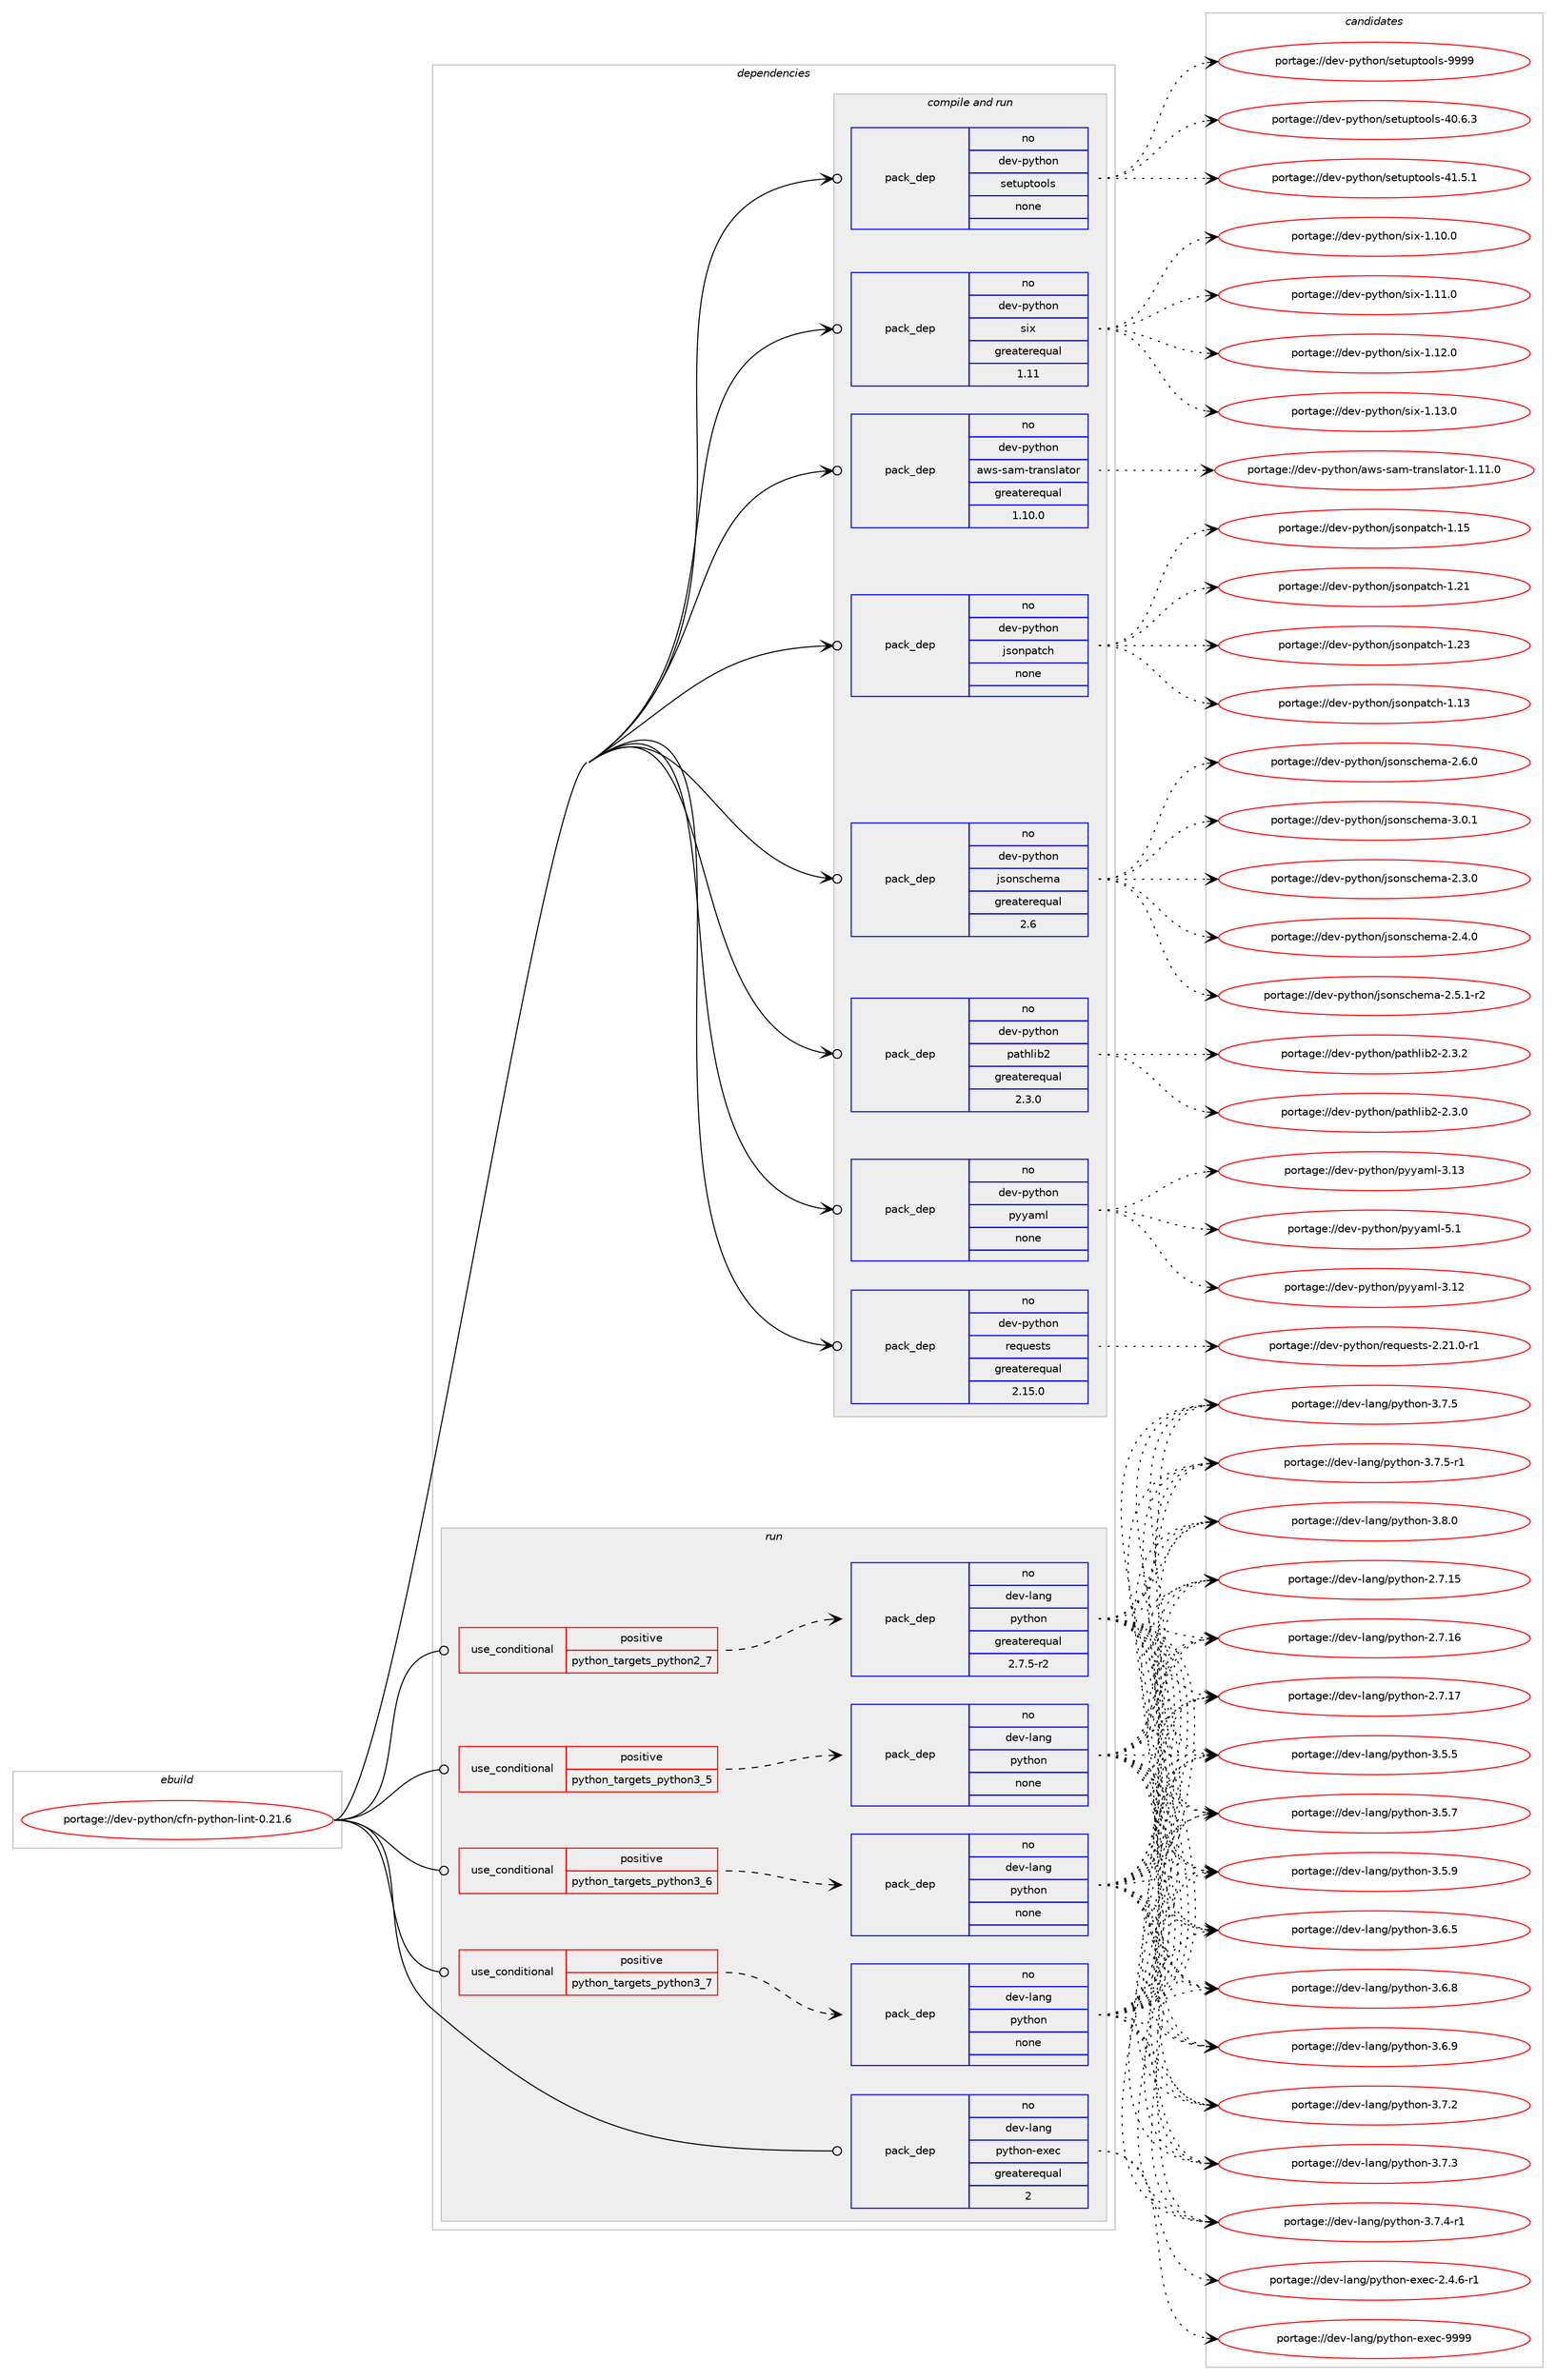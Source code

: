 digraph prolog {

# *************
# Graph options
# *************

newrank=true;
concentrate=true;
compound=true;
graph [rankdir=LR,fontname=Helvetica,fontsize=10,ranksep=1.5];#, ranksep=2.5, nodesep=0.2];
edge  [arrowhead=vee];
node  [fontname=Helvetica,fontsize=10];

# **********
# The ebuild
# **********

subgraph cluster_leftcol {
color=gray;
rank=same;
label=<<i>ebuild</i>>;
id [label="portage://dev-python/cfn-python-lint-0.21.6", color=red, width=4, href="../dev-python/cfn-python-lint-0.21.6.svg"];
}

# ****************
# The dependencies
# ****************

subgraph cluster_midcol {
color=gray;
label=<<i>dependencies</i>>;
subgraph cluster_compile {
fillcolor="#eeeeee";
style=filled;
label=<<i>compile</i>>;
}
subgraph cluster_compileandrun {
fillcolor="#eeeeee";
style=filled;
label=<<i>compile and run</i>>;
subgraph pack103577 {
dependency133606 [label=<<TABLE BORDER="0" CELLBORDER="1" CELLSPACING="0" CELLPADDING="4" WIDTH="220"><TR><TD ROWSPAN="6" CELLPADDING="30">pack_dep</TD></TR><TR><TD WIDTH="110">no</TD></TR><TR><TD>dev-python</TD></TR><TR><TD>aws-sam-translator</TD></TR><TR><TD>greaterequal</TD></TR><TR><TD>1.10.0</TD></TR></TABLE>>, shape=none, color=blue];
}
id:e -> dependency133606:w [weight=20,style="solid",arrowhead="odotvee"];
subgraph pack103578 {
dependency133607 [label=<<TABLE BORDER="0" CELLBORDER="1" CELLSPACING="0" CELLPADDING="4" WIDTH="220"><TR><TD ROWSPAN="6" CELLPADDING="30">pack_dep</TD></TR><TR><TD WIDTH="110">no</TD></TR><TR><TD>dev-python</TD></TR><TR><TD>jsonpatch</TD></TR><TR><TD>none</TD></TR><TR><TD></TD></TR></TABLE>>, shape=none, color=blue];
}
id:e -> dependency133607:w [weight=20,style="solid",arrowhead="odotvee"];
subgraph pack103579 {
dependency133608 [label=<<TABLE BORDER="0" CELLBORDER="1" CELLSPACING="0" CELLPADDING="4" WIDTH="220"><TR><TD ROWSPAN="6" CELLPADDING="30">pack_dep</TD></TR><TR><TD WIDTH="110">no</TD></TR><TR><TD>dev-python</TD></TR><TR><TD>jsonschema</TD></TR><TR><TD>greaterequal</TD></TR><TR><TD>2.6</TD></TR></TABLE>>, shape=none, color=blue];
}
id:e -> dependency133608:w [weight=20,style="solid",arrowhead="odotvee"];
subgraph pack103580 {
dependency133609 [label=<<TABLE BORDER="0" CELLBORDER="1" CELLSPACING="0" CELLPADDING="4" WIDTH="220"><TR><TD ROWSPAN="6" CELLPADDING="30">pack_dep</TD></TR><TR><TD WIDTH="110">no</TD></TR><TR><TD>dev-python</TD></TR><TR><TD>pathlib2</TD></TR><TR><TD>greaterequal</TD></TR><TR><TD>2.3.0</TD></TR></TABLE>>, shape=none, color=blue];
}
id:e -> dependency133609:w [weight=20,style="solid",arrowhead="odotvee"];
subgraph pack103581 {
dependency133610 [label=<<TABLE BORDER="0" CELLBORDER="1" CELLSPACING="0" CELLPADDING="4" WIDTH="220"><TR><TD ROWSPAN="6" CELLPADDING="30">pack_dep</TD></TR><TR><TD WIDTH="110">no</TD></TR><TR><TD>dev-python</TD></TR><TR><TD>pyyaml</TD></TR><TR><TD>none</TD></TR><TR><TD></TD></TR></TABLE>>, shape=none, color=blue];
}
id:e -> dependency133610:w [weight=20,style="solid",arrowhead="odotvee"];
subgraph pack103582 {
dependency133611 [label=<<TABLE BORDER="0" CELLBORDER="1" CELLSPACING="0" CELLPADDING="4" WIDTH="220"><TR><TD ROWSPAN="6" CELLPADDING="30">pack_dep</TD></TR><TR><TD WIDTH="110">no</TD></TR><TR><TD>dev-python</TD></TR><TR><TD>requests</TD></TR><TR><TD>greaterequal</TD></TR><TR><TD>2.15.0</TD></TR></TABLE>>, shape=none, color=blue];
}
id:e -> dependency133611:w [weight=20,style="solid",arrowhead="odotvee"];
subgraph pack103583 {
dependency133612 [label=<<TABLE BORDER="0" CELLBORDER="1" CELLSPACING="0" CELLPADDING="4" WIDTH="220"><TR><TD ROWSPAN="6" CELLPADDING="30">pack_dep</TD></TR><TR><TD WIDTH="110">no</TD></TR><TR><TD>dev-python</TD></TR><TR><TD>setuptools</TD></TR><TR><TD>none</TD></TR><TR><TD></TD></TR></TABLE>>, shape=none, color=blue];
}
id:e -> dependency133612:w [weight=20,style="solid",arrowhead="odotvee"];
subgraph pack103584 {
dependency133613 [label=<<TABLE BORDER="0" CELLBORDER="1" CELLSPACING="0" CELLPADDING="4" WIDTH="220"><TR><TD ROWSPAN="6" CELLPADDING="30">pack_dep</TD></TR><TR><TD WIDTH="110">no</TD></TR><TR><TD>dev-python</TD></TR><TR><TD>six</TD></TR><TR><TD>greaterequal</TD></TR><TR><TD>1.11</TD></TR></TABLE>>, shape=none, color=blue];
}
id:e -> dependency133613:w [weight=20,style="solid",arrowhead="odotvee"];
}
subgraph cluster_run {
fillcolor="#eeeeee";
style=filled;
label=<<i>run</i>>;
subgraph cond26719 {
dependency133614 [label=<<TABLE BORDER="0" CELLBORDER="1" CELLSPACING="0" CELLPADDING="4"><TR><TD ROWSPAN="3" CELLPADDING="10">use_conditional</TD></TR><TR><TD>positive</TD></TR><TR><TD>python_targets_python2_7</TD></TR></TABLE>>, shape=none, color=red];
subgraph pack103585 {
dependency133615 [label=<<TABLE BORDER="0" CELLBORDER="1" CELLSPACING="0" CELLPADDING="4" WIDTH="220"><TR><TD ROWSPAN="6" CELLPADDING="30">pack_dep</TD></TR><TR><TD WIDTH="110">no</TD></TR><TR><TD>dev-lang</TD></TR><TR><TD>python</TD></TR><TR><TD>greaterequal</TD></TR><TR><TD>2.7.5-r2</TD></TR></TABLE>>, shape=none, color=blue];
}
dependency133614:e -> dependency133615:w [weight=20,style="dashed",arrowhead="vee"];
}
id:e -> dependency133614:w [weight=20,style="solid",arrowhead="odot"];
subgraph cond26720 {
dependency133616 [label=<<TABLE BORDER="0" CELLBORDER="1" CELLSPACING="0" CELLPADDING="4"><TR><TD ROWSPAN="3" CELLPADDING="10">use_conditional</TD></TR><TR><TD>positive</TD></TR><TR><TD>python_targets_python3_5</TD></TR></TABLE>>, shape=none, color=red];
subgraph pack103586 {
dependency133617 [label=<<TABLE BORDER="0" CELLBORDER="1" CELLSPACING="0" CELLPADDING="4" WIDTH="220"><TR><TD ROWSPAN="6" CELLPADDING="30">pack_dep</TD></TR><TR><TD WIDTH="110">no</TD></TR><TR><TD>dev-lang</TD></TR><TR><TD>python</TD></TR><TR><TD>none</TD></TR><TR><TD></TD></TR></TABLE>>, shape=none, color=blue];
}
dependency133616:e -> dependency133617:w [weight=20,style="dashed",arrowhead="vee"];
}
id:e -> dependency133616:w [weight=20,style="solid",arrowhead="odot"];
subgraph cond26721 {
dependency133618 [label=<<TABLE BORDER="0" CELLBORDER="1" CELLSPACING="0" CELLPADDING="4"><TR><TD ROWSPAN="3" CELLPADDING="10">use_conditional</TD></TR><TR><TD>positive</TD></TR><TR><TD>python_targets_python3_6</TD></TR></TABLE>>, shape=none, color=red];
subgraph pack103587 {
dependency133619 [label=<<TABLE BORDER="0" CELLBORDER="1" CELLSPACING="0" CELLPADDING="4" WIDTH="220"><TR><TD ROWSPAN="6" CELLPADDING="30">pack_dep</TD></TR><TR><TD WIDTH="110">no</TD></TR><TR><TD>dev-lang</TD></TR><TR><TD>python</TD></TR><TR><TD>none</TD></TR><TR><TD></TD></TR></TABLE>>, shape=none, color=blue];
}
dependency133618:e -> dependency133619:w [weight=20,style="dashed",arrowhead="vee"];
}
id:e -> dependency133618:w [weight=20,style="solid",arrowhead="odot"];
subgraph cond26722 {
dependency133620 [label=<<TABLE BORDER="0" CELLBORDER="1" CELLSPACING="0" CELLPADDING="4"><TR><TD ROWSPAN="3" CELLPADDING="10">use_conditional</TD></TR><TR><TD>positive</TD></TR><TR><TD>python_targets_python3_7</TD></TR></TABLE>>, shape=none, color=red];
subgraph pack103588 {
dependency133621 [label=<<TABLE BORDER="0" CELLBORDER="1" CELLSPACING="0" CELLPADDING="4" WIDTH="220"><TR><TD ROWSPAN="6" CELLPADDING="30">pack_dep</TD></TR><TR><TD WIDTH="110">no</TD></TR><TR><TD>dev-lang</TD></TR><TR><TD>python</TD></TR><TR><TD>none</TD></TR><TR><TD></TD></TR></TABLE>>, shape=none, color=blue];
}
dependency133620:e -> dependency133621:w [weight=20,style="dashed",arrowhead="vee"];
}
id:e -> dependency133620:w [weight=20,style="solid",arrowhead="odot"];
subgraph pack103589 {
dependency133622 [label=<<TABLE BORDER="0" CELLBORDER="1" CELLSPACING="0" CELLPADDING="4" WIDTH="220"><TR><TD ROWSPAN="6" CELLPADDING="30">pack_dep</TD></TR><TR><TD WIDTH="110">no</TD></TR><TR><TD>dev-lang</TD></TR><TR><TD>python-exec</TD></TR><TR><TD>greaterequal</TD></TR><TR><TD>2</TD></TR></TABLE>>, shape=none, color=blue];
}
id:e -> dependency133622:w [weight=20,style="solid",arrowhead="odot"];
}
}

# **************
# The candidates
# **************

subgraph cluster_choices {
rank=same;
color=gray;
label=<<i>candidates</i>>;

subgraph choice103577 {
color=black;
nodesep=1;
choiceportage100101118451121211161041111104797119115451159710945116114971101151089711611111445494649494648 [label="portage://dev-python/aws-sam-translator-1.11.0", color=red, width=4,href="../dev-python/aws-sam-translator-1.11.0.svg"];
dependency133606:e -> choiceportage100101118451121211161041111104797119115451159710945116114971101151089711611111445494649494648:w [style=dotted,weight="100"];
}
subgraph choice103578 {
color=black;
nodesep=1;
choiceportage100101118451121211161041111104710611511111011297116991044549464951 [label="portage://dev-python/jsonpatch-1.13", color=red, width=4,href="../dev-python/jsonpatch-1.13.svg"];
choiceportage100101118451121211161041111104710611511111011297116991044549464953 [label="portage://dev-python/jsonpatch-1.15", color=red, width=4,href="../dev-python/jsonpatch-1.15.svg"];
choiceportage100101118451121211161041111104710611511111011297116991044549465049 [label="portage://dev-python/jsonpatch-1.21", color=red, width=4,href="../dev-python/jsonpatch-1.21.svg"];
choiceportage100101118451121211161041111104710611511111011297116991044549465051 [label="portage://dev-python/jsonpatch-1.23", color=red, width=4,href="../dev-python/jsonpatch-1.23.svg"];
dependency133607:e -> choiceportage100101118451121211161041111104710611511111011297116991044549464951:w [style=dotted,weight="100"];
dependency133607:e -> choiceportage100101118451121211161041111104710611511111011297116991044549464953:w [style=dotted,weight="100"];
dependency133607:e -> choiceportage100101118451121211161041111104710611511111011297116991044549465049:w [style=dotted,weight="100"];
dependency133607:e -> choiceportage100101118451121211161041111104710611511111011297116991044549465051:w [style=dotted,weight="100"];
}
subgraph choice103579 {
color=black;
nodesep=1;
choiceportage10010111845112121116104111110471061151111101159910410110997455046514648 [label="portage://dev-python/jsonschema-2.3.0", color=red, width=4,href="../dev-python/jsonschema-2.3.0.svg"];
choiceportage10010111845112121116104111110471061151111101159910410110997455046524648 [label="portage://dev-python/jsonschema-2.4.0", color=red, width=4,href="../dev-python/jsonschema-2.4.0.svg"];
choiceportage100101118451121211161041111104710611511111011599104101109974550465346494511450 [label="portage://dev-python/jsonschema-2.5.1-r2", color=red, width=4,href="../dev-python/jsonschema-2.5.1-r2.svg"];
choiceportage10010111845112121116104111110471061151111101159910410110997455046544648 [label="portage://dev-python/jsonschema-2.6.0", color=red, width=4,href="../dev-python/jsonschema-2.6.0.svg"];
choiceportage10010111845112121116104111110471061151111101159910410110997455146484649 [label="portage://dev-python/jsonschema-3.0.1", color=red, width=4,href="../dev-python/jsonschema-3.0.1.svg"];
dependency133608:e -> choiceportage10010111845112121116104111110471061151111101159910410110997455046514648:w [style=dotted,weight="100"];
dependency133608:e -> choiceportage10010111845112121116104111110471061151111101159910410110997455046524648:w [style=dotted,weight="100"];
dependency133608:e -> choiceportage100101118451121211161041111104710611511111011599104101109974550465346494511450:w [style=dotted,weight="100"];
dependency133608:e -> choiceportage10010111845112121116104111110471061151111101159910410110997455046544648:w [style=dotted,weight="100"];
dependency133608:e -> choiceportage10010111845112121116104111110471061151111101159910410110997455146484649:w [style=dotted,weight="100"];
}
subgraph choice103580 {
color=black;
nodesep=1;
choiceportage1001011184511212111610411111047112971161041081059850455046514648 [label="portage://dev-python/pathlib2-2.3.0", color=red, width=4,href="../dev-python/pathlib2-2.3.0.svg"];
choiceportage1001011184511212111610411111047112971161041081059850455046514650 [label="portage://dev-python/pathlib2-2.3.2", color=red, width=4,href="../dev-python/pathlib2-2.3.2.svg"];
dependency133609:e -> choiceportage1001011184511212111610411111047112971161041081059850455046514648:w [style=dotted,weight="100"];
dependency133609:e -> choiceportage1001011184511212111610411111047112971161041081059850455046514650:w [style=dotted,weight="100"];
}
subgraph choice103581 {
color=black;
nodesep=1;
choiceportage1001011184511212111610411111047112121121971091084551464950 [label="portage://dev-python/pyyaml-3.12", color=red, width=4,href="../dev-python/pyyaml-3.12.svg"];
choiceportage1001011184511212111610411111047112121121971091084551464951 [label="portage://dev-python/pyyaml-3.13", color=red, width=4,href="../dev-python/pyyaml-3.13.svg"];
choiceportage10010111845112121116104111110471121211219710910845534649 [label="portage://dev-python/pyyaml-5.1", color=red, width=4,href="../dev-python/pyyaml-5.1.svg"];
dependency133610:e -> choiceportage1001011184511212111610411111047112121121971091084551464950:w [style=dotted,weight="100"];
dependency133610:e -> choiceportage1001011184511212111610411111047112121121971091084551464951:w [style=dotted,weight="100"];
dependency133610:e -> choiceportage10010111845112121116104111110471121211219710910845534649:w [style=dotted,weight="100"];
}
subgraph choice103582 {
color=black;
nodesep=1;
choiceportage1001011184511212111610411111047114101113117101115116115455046504946484511449 [label="portage://dev-python/requests-2.21.0-r1", color=red, width=4,href="../dev-python/requests-2.21.0-r1.svg"];
dependency133611:e -> choiceportage1001011184511212111610411111047114101113117101115116115455046504946484511449:w [style=dotted,weight="100"];
}
subgraph choice103583 {
color=black;
nodesep=1;
choiceportage100101118451121211161041111104711510111611711211611111110811545524846544651 [label="portage://dev-python/setuptools-40.6.3", color=red, width=4,href="../dev-python/setuptools-40.6.3.svg"];
choiceportage100101118451121211161041111104711510111611711211611111110811545524946534649 [label="portage://dev-python/setuptools-41.5.1", color=red, width=4,href="../dev-python/setuptools-41.5.1.svg"];
choiceportage10010111845112121116104111110471151011161171121161111111081154557575757 [label="portage://dev-python/setuptools-9999", color=red, width=4,href="../dev-python/setuptools-9999.svg"];
dependency133612:e -> choiceportage100101118451121211161041111104711510111611711211611111110811545524846544651:w [style=dotted,weight="100"];
dependency133612:e -> choiceportage100101118451121211161041111104711510111611711211611111110811545524946534649:w [style=dotted,weight="100"];
dependency133612:e -> choiceportage10010111845112121116104111110471151011161171121161111111081154557575757:w [style=dotted,weight="100"];
}
subgraph choice103584 {
color=black;
nodesep=1;
choiceportage100101118451121211161041111104711510512045494649484648 [label="portage://dev-python/six-1.10.0", color=red, width=4,href="../dev-python/six-1.10.0.svg"];
choiceportage100101118451121211161041111104711510512045494649494648 [label="portage://dev-python/six-1.11.0", color=red, width=4,href="../dev-python/six-1.11.0.svg"];
choiceportage100101118451121211161041111104711510512045494649504648 [label="portage://dev-python/six-1.12.0", color=red, width=4,href="../dev-python/six-1.12.0.svg"];
choiceportage100101118451121211161041111104711510512045494649514648 [label="portage://dev-python/six-1.13.0", color=red, width=4,href="../dev-python/six-1.13.0.svg"];
dependency133613:e -> choiceportage100101118451121211161041111104711510512045494649484648:w [style=dotted,weight="100"];
dependency133613:e -> choiceportage100101118451121211161041111104711510512045494649494648:w [style=dotted,weight="100"];
dependency133613:e -> choiceportage100101118451121211161041111104711510512045494649504648:w [style=dotted,weight="100"];
dependency133613:e -> choiceportage100101118451121211161041111104711510512045494649514648:w [style=dotted,weight="100"];
}
subgraph choice103585 {
color=black;
nodesep=1;
choiceportage10010111845108971101034711212111610411111045504655464953 [label="portage://dev-lang/python-2.7.15", color=red, width=4,href="../dev-lang/python-2.7.15.svg"];
choiceportage10010111845108971101034711212111610411111045504655464954 [label="portage://dev-lang/python-2.7.16", color=red, width=4,href="../dev-lang/python-2.7.16.svg"];
choiceportage10010111845108971101034711212111610411111045504655464955 [label="portage://dev-lang/python-2.7.17", color=red, width=4,href="../dev-lang/python-2.7.17.svg"];
choiceportage100101118451089711010347112121116104111110455146534653 [label="portage://dev-lang/python-3.5.5", color=red, width=4,href="../dev-lang/python-3.5.5.svg"];
choiceportage100101118451089711010347112121116104111110455146534655 [label="portage://dev-lang/python-3.5.7", color=red, width=4,href="../dev-lang/python-3.5.7.svg"];
choiceportage100101118451089711010347112121116104111110455146534657 [label="portage://dev-lang/python-3.5.9", color=red, width=4,href="../dev-lang/python-3.5.9.svg"];
choiceportage100101118451089711010347112121116104111110455146544653 [label="portage://dev-lang/python-3.6.5", color=red, width=4,href="../dev-lang/python-3.6.5.svg"];
choiceportage100101118451089711010347112121116104111110455146544656 [label="portage://dev-lang/python-3.6.8", color=red, width=4,href="../dev-lang/python-3.6.8.svg"];
choiceportage100101118451089711010347112121116104111110455146544657 [label="portage://dev-lang/python-3.6.9", color=red, width=4,href="../dev-lang/python-3.6.9.svg"];
choiceportage100101118451089711010347112121116104111110455146554650 [label="portage://dev-lang/python-3.7.2", color=red, width=4,href="../dev-lang/python-3.7.2.svg"];
choiceportage100101118451089711010347112121116104111110455146554651 [label="portage://dev-lang/python-3.7.3", color=red, width=4,href="../dev-lang/python-3.7.3.svg"];
choiceportage1001011184510897110103471121211161041111104551465546524511449 [label="portage://dev-lang/python-3.7.4-r1", color=red, width=4,href="../dev-lang/python-3.7.4-r1.svg"];
choiceportage100101118451089711010347112121116104111110455146554653 [label="portage://dev-lang/python-3.7.5", color=red, width=4,href="../dev-lang/python-3.7.5.svg"];
choiceportage1001011184510897110103471121211161041111104551465546534511449 [label="portage://dev-lang/python-3.7.5-r1", color=red, width=4,href="../dev-lang/python-3.7.5-r1.svg"];
choiceportage100101118451089711010347112121116104111110455146564648 [label="portage://dev-lang/python-3.8.0", color=red, width=4,href="../dev-lang/python-3.8.0.svg"];
dependency133615:e -> choiceportage10010111845108971101034711212111610411111045504655464953:w [style=dotted,weight="100"];
dependency133615:e -> choiceportage10010111845108971101034711212111610411111045504655464954:w [style=dotted,weight="100"];
dependency133615:e -> choiceportage10010111845108971101034711212111610411111045504655464955:w [style=dotted,weight="100"];
dependency133615:e -> choiceportage100101118451089711010347112121116104111110455146534653:w [style=dotted,weight="100"];
dependency133615:e -> choiceportage100101118451089711010347112121116104111110455146534655:w [style=dotted,weight="100"];
dependency133615:e -> choiceportage100101118451089711010347112121116104111110455146534657:w [style=dotted,weight="100"];
dependency133615:e -> choiceportage100101118451089711010347112121116104111110455146544653:w [style=dotted,weight="100"];
dependency133615:e -> choiceportage100101118451089711010347112121116104111110455146544656:w [style=dotted,weight="100"];
dependency133615:e -> choiceportage100101118451089711010347112121116104111110455146544657:w [style=dotted,weight="100"];
dependency133615:e -> choiceportage100101118451089711010347112121116104111110455146554650:w [style=dotted,weight="100"];
dependency133615:e -> choiceportage100101118451089711010347112121116104111110455146554651:w [style=dotted,weight="100"];
dependency133615:e -> choiceportage1001011184510897110103471121211161041111104551465546524511449:w [style=dotted,weight="100"];
dependency133615:e -> choiceportage100101118451089711010347112121116104111110455146554653:w [style=dotted,weight="100"];
dependency133615:e -> choiceportage1001011184510897110103471121211161041111104551465546534511449:w [style=dotted,weight="100"];
dependency133615:e -> choiceportage100101118451089711010347112121116104111110455146564648:w [style=dotted,weight="100"];
}
subgraph choice103586 {
color=black;
nodesep=1;
choiceportage10010111845108971101034711212111610411111045504655464953 [label="portage://dev-lang/python-2.7.15", color=red, width=4,href="../dev-lang/python-2.7.15.svg"];
choiceportage10010111845108971101034711212111610411111045504655464954 [label="portage://dev-lang/python-2.7.16", color=red, width=4,href="../dev-lang/python-2.7.16.svg"];
choiceportage10010111845108971101034711212111610411111045504655464955 [label="portage://dev-lang/python-2.7.17", color=red, width=4,href="../dev-lang/python-2.7.17.svg"];
choiceportage100101118451089711010347112121116104111110455146534653 [label="portage://dev-lang/python-3.5.5", color=red, width=4,href="../dev-lang/python-3.5.5.svg"];
choiceportage100101118451089711010347112121116104111110455146534655 [label="portage://dev-lang/python-3.5.7", color=red, width=4,href="../dev-lang/python-3.5.7.svg"];
choiceportage100101118451089711010347112121116104111110455146534657 [label="portage://dev-lang/python-3.5.9", color=red, width=4,href="../dev-lang/python-3.5.9.svg"];
choiceportage100101118451089711010347112121116104111110455146544653 [label="portage://dev-lang/python-3.6.5", color=red, width=4,href="../dev-lang/python-3.6.5.svg"];
choiceportage100101118451089711010347112121116104111110455146544656 [label="portage://dev-lang/python-3.6.8", color=red, width=4,href="../dev-lang/python-3.6.8.svg"];
choiceportage100101118451089711010347112121116104111110455146544657 [label="portage://dev-lang/python-3.6.9", color=red, width=4,href="../dev-lang/python-3.6.9.svg"];
choiceportage100101118451089711010347112121116104111110455146554650 [label="portage://dev-lang/python-3.7.2", color=red, width=4,href="../dev-lang/python-3.7.2.svg"];
choiceportage100101118451089711010347112121116104111110455146554651 [label="portage://dev-lang/python-3.7.3", color=red, width=4,href="../dev-lang/python-3.7.3.svg"];
choiceportage1001011184510897110103471121211161041111104551465546524511449 [label="portage://dev-lang/python-3.7.4-r1", color=red, width=4,href="../dev-lang/python-3.7.4-r1.svg"];
choiceportage100101118451089711010347112121116104111110455146554653 [label="portage://dev-lang/python-3.7.5", color=red, width=4,href="../dev-lang/python-3.7.5.svg"];
choiceportage1001011184510897110103471121211161041111104551465546534511449 [label="portage://dev-lang/python-3.7.5-r1", color=red, width=4,href="../dev-lang/python-3.7.5-r1.svg"];
choiceportage100101118451089711010347112121116104111110455146564648 [label="portage://dev-lang/python-3.8.0", color=red, width=4,href="../dev-lang/python-3.8.0.svg"];
dependency133617:e -> choiceportage10010111845108971101034711212111610411111045504655464953:w [style=dotted,weight="100"];
dependency133617:e -> choiceportage10010111845108971101034711212111610411111045504655464954:w [style=dotted,weight="100"];
dependency133617:e -> choiceportage10010111845108971101034711212111610411111045504655464955:w [style=dotted,weight="100"];
dependency133617:e -> choiceportage100101118451089711010347112121116104111110455146534653:w [style=dotted,weight="100"];
dependency133617:e -> choiceportage100101118451089711010347112121116104111110455146534655:w [style=dotted,weight="100"];
dependency133617:e -> choiceportage100101118451089711010347112121116104111110455146534657:w [style=dotted,weight="100"];
dependency133617:e -> choiceportage100101118451089711010347112121116104111110455146544653:w [style=dotted,weight="100"];
dependency133617:e -> choiceportage100101118451089711010347112121116104111110455146544656:w [style=dotted,weight="100"];
dependency133617:e -> choiceportage100101118451089711010347112121116104111110455146544657:w [style=dotted,weight="100"];
dependency133617:e -> choiceportage100101118451089711010347112121116104111110455146554650:w [style=dotted,weight="100"];
dependency133617:e -> choiceportage100101118451089711010347112121116104111110455146554651:w [style=dotted,weight="100"];
dependency133617:e -> choiceportage1001011184510897110103471121211161041111104551465546524511449:w [style=dotted,weight="100"];
dependency133617:e -> choiceportage100101118451089711010347112121116104111110455146554653:w [style=dotted,weight="100"];
dependency133617:e -> choiceportage1001011184510897110103471121211161041111104551465546534511449:w [style=dotted,weight="100"];
dependency133617:e -> choiceportage100101118451089711010347112121116104111110455146564648:w [style=dotted,weight="100"];
}
subgraph choice103587 {
color=black;
nodesep=1;
choiceportage10010111845108971101034711212111610411111045504655464953 [label="portage://dev-lang/python-2.7.15", color=red, width=4,href="../dev-lang/python-2.7.15.svg"];
choiceportage10010111845108971101034711212111610411111045504655464954 [label="portage://dev-lang/python-2.7.16", color=red, width=4,href="../dev-lang/python-2.7.16.svg"];
choiceportage10010111845108971101034711212111610411111045504655464955 [label="portage://dev-lang/python-2.7.17", color=red, width=4,href="../dev-lang/python-2.7.17.svg"];
choiceportage100101118451089711010347112121116104111110455146534653 [label="portage://dev-lang/python-3.5.5", color=red, width=4,href="../dev-lang/python-3.5.5.svg"];
choiceportage100101118451089711010347112121116104111110455146534655 [label="portage://dev-lang/python-3.5.7", color=red, width=4,href="../dev-lang/python-3.5.7.svg"];
choiceportage100101118451089711010347112121116104111110455146534657 [label="portage://dev-lang/python-3.5.9", color=red, width=4,href="../dev-lang/python-3.5.9.svg"];
choiceportage100101118451089711010347112121116104111110455146544653 [label="portage://dev-lang/python-3.6.5", color=red, width=4,href="../dev-lang/python-3.6.5.svg"];
choiceportage100101118451089711010347112121116104111110455146544656 [label="portage://dev-lang/python-3.6.8", color=red, width=4,href="../dev-lang/python-3.6.8.svg"];
choiceportage100101118451089711010347112121116104111110455146544657 [label="portage://dev-lang/python-3.6.9", color=red, width=4,href="../dev-lang/python-3.6.9.svg"];
choiceportage100101118451089711010347112121116104111110455146554650 [label="portage://dev-lang/python-3.7.2", color=red, width=4,href="../dev-lang/python-3.7.2.svg"];
choiceportage100101118451089711010347112121116104111110455146554651 [label="portage://dev-lang/python-3.7.3", color=red, width=4,href="../dev-lang/python-3.7.3.svg"];
choiceportage1001011184510897110103471121211161041111104551465546524511449 [label="portage://dev-lang/python-3.7.4-r1", color=red, width=4,href="../dev-lang/python-3.7.4-r1.svg"];
choiceportage100101118451089711010347112121116104111110455146554653 [label="portage://dev-lang/python-3.7.5", color=red, width=4,href="../dev-lang/python-3.7.5.svg"];
choiceportage1001011184510897110103471121211161041111104551465546534511449 [label="portage://dev-lang/python-3.7.5-r1", color=red, width=4,href="../dev-lang/python-3.7.5-r1.svg"];
choiceportage100101118451089711010347112121116104111110455146564648 [label="portage://dev-lang/python-3.8.0", color=red, width=4,href="../dev-lang/python-3.8.0.svg"];
dependency133619:e -> choiceportage10010111845108971101034711212111610411111045504655464953:w [style=dotted,weight="100"];
dependency133619:e -> choiceportage10010111845108971101034711212111610411111045504655464954:w [style=dotted,weight="100"];
dependency133619:e -> choiceportage10010111845108971101034711212111610411111045504655464955:w [style=dotted,weight="100"];
dependency133619:e -> choiceportage100101118451089711010347112121116104111110455146534653:w [style=dotted,weight="100"];
dependency133619:e -> choiceportage100101118451089711010347112121116104111110455146534655:w [style=dotted,weight="100"];
dependency133619:e -> choiceportage100101118451089711010347112121116104111110455146534657:w [style=dotted,weight="100"];
dependency133619:e -> choiceportage100101118451089711010347112121116104111110455146544653:w [style=dotted,weight="100"];
dependency133619:e -> choiceportage100101118451089711010347112121116104111110455146544656:w [style=dotted,weight="100"];
dependency133619:e -> choiceportage100101118451089711010347112121116104111110455146544657:w [style=dotted,weight="100"];
dependency133619:e -> choiceportage100101118451089711010347112121116104111110455146554650:w [style=dotted,weight="100"];
dependency133619:e -> choiceportage100101118451089711010347112121116104111110455146554651:w [style=dotted,weight="100"];
dependency133619:e -> choiceportage1001011184510897110103471121211161041111104551465546524511449:w [style=dotted,weight="100"];
dependency133619:e -> choiceportage100101118451089711010347112121116104111110455146554653:w [style=dotted,weight="100"];
dependency133619:e -> choiceportage1001011184510897110103471121211161041111104551465546534511449:w [style=dotted,weight="100"];
dependency133619:e -> choiceportage100101118451089711010347112121116104111110455146564648:w [style=dotted,weight="100"];
}
subgraph choice103588 {
color=black;
nodesep=1;
choiceportage10010111845108971101034711212111610411111045504655464953 [label="portage://dev-lang/python-2.7.15", color=red, width=4,href="../dev-lang/python-2.7.15.svg"];
choiceportage10010111845108971101034711212111610411111045504655464954 [label="portage://dev-lang/python-2.7.16", color=red, width=4,href="../dev-lang/python-2.7.16.svg"];
choiceportage10010111845108971101034711212111610411111045504655464955 [label="portage://dev-lang/python-2.7.17", color=red, width=4,href="../dev-lang/python-2.7.17.svg"];
choiceportage100101118451089711010347112121116104111110455146534653 [label="portage://dev-lang/python-3.5.5", color=red, width=4,href="../dev-lang/python-3.5.5.svg"];
choiceportage100101118451089711010347112121116104111110455146534655 [label="portage://dev-lang/python-3.5.7", color=red, width=4,href="../dev-lang/python-3.5.7.svg"];
choiceportage100101118451089711010347112121116104111110455146534657 [label="portage://dev-lang/python-3.5.9", color=red, width=4,href="../dev-lang/python-3.5.9.svg"];
choiceportage100101118451089711010347112121116104111110455146544653 [label="portage://dev-lang/python-3.6.5", color=red, width=4,href="../dev-lang/python-3.6.5.svg"];
choiceportage100101118451089711010347112121116104111110455146544656 [label="portage://dev-lang/python-3.6.8", color=red, width=4,href="../dev-lang/python-3.6.8.svg"];
choiceportage100101118451089711010347112121116104111110455146544657 [label="portage://dev-lang/python-3.6.9", color=red, width=4,href="../dev-lang/python-3.6.9.svg"];
choiceportage100101118451089711010347112121116104111110455146554650 [label="portage://dev-lang/python-3.7.2", color=red, width=4,href="../dev-lang/python-3.7.2.svg"];
choiceportage100101118451089711010347112121116104111110455146554651 [label="portage://dev-lang/python-3.7.3", color=red, width=4,href="../dev-lang/python-3.7.3.svg"];
choiceportage1001011184510897110103471121211161041111104551465546524511449 [label="portage://dev-lang/python-3.7.4-r1", color=red, width=4,href="../dev-lang/python-3.7.4-r1.svg"];
choiceportage100101118451089711010347112121116104111110455146554653 [label="portage://dev-lang/python-3.7.5", color=red, width=4,href="../dev-lang/python-3.7.5.svg"];
choiceportage1001011184510897110103471121211161041111104551465546534511449 [label="portage://dev-lang/python-3.7.5-r1", color=red, width=4,href="../dev-lang/python-3.7.5-r1.svg"];
choiceportage100101118451089711010347112121116104111110455146564648 [label="portage://dev-lang/python-3.8.0", color=red, width=4,href="../dev-lang/python-3.8.0.svg"];
dependency133621:e -> choiceportage10010111845108971101034711212111610411111045504655464953:w [style=dotted,weight="100"];
dependency133621:e -> choiceportage10010111845108971101034711212111610411111045504655464954:w [style=dotted,weight="100"];
dependency133621:e -> choiceportage10010111845108971101034711212111610411111045504655464955:w [style=dotted,weight="100"];
dependency133621:e -> choiceportage100101118451089711010347112121116104111110455146534653:w [style=dotted,weight="100"];
dependency133621:e -> choiceportage100101118451089711010347112121116104111110455146534655:w [style=dotted,weight="100"];
dependency133621:e -> choiceportage100101118451089711010347112121116104111110455146534657:w [style=dotted,weight="100"];
dependency133621:e -> choiceportage100101118451089711010347112121116104111110455146544653:w [style=dotted,weight="100"];
dependency133621:e -> choiceportage100101118451089711010347112121116104111110455146544656:w [style=dotted,weight="100"];
dependency133621:e -> choiceportage100101118451089711010347112121116104111110455146544657:w [style=dotted,weight="100"];
dependency133621:e -> choiceportage100101118451089711010347112121116104111110455146554650:w [style=dotted,weight="100"];
dependency133621:e -> choiceportage100101118451089711010347112121116104111110455146554651:w [style=dotted,weight="100"];
dependency133621:e -> choiceportage1001011184510897110103471121211161041111104551465546524511449:w [style=dotted,weight="100"];
dependency133621:e -> choiceportage100101118451089711010347112121116104111110455146554653:w [style=dotted,weight="100"];
dependency133621:e -> choiceportage1001011184510897110103471121211161041111104551465546534511449:w [style=dotted,weight="100"];
dependency133621:e -> choiceportage100101118451089711010347112121116104111110455146564648:w [style=dotted,weight="100"];
}
subgraph choice103589 {
color=black;
nodesep=1;
choiceportage10010111845108971101034711212111610411111045101120101994550465246544511449 [label="portage://dev-lang/python-exec-2.4.6-r1", color=red, width=4,href="../dev-lang/python-exec-2.4.6-r1.svg"];
choiceportage10010111845108971101034711212111610411111045101120101994557575757 [label="portage://dev-lang/python-exec-9999", color=red, width=4,href="../dev-lang/python-exec-9999.svg"];
dependency133622:e -> choiceportage10010111845108971101034711212111610411111045101120101994550465246544511449:w [style=dotted,weight="100"];
dependency133622:e -> choiceportage10010111845108971101034711212111610411111045101120101994557575757:w [style=dotted,weight="100"];
}
}

}
